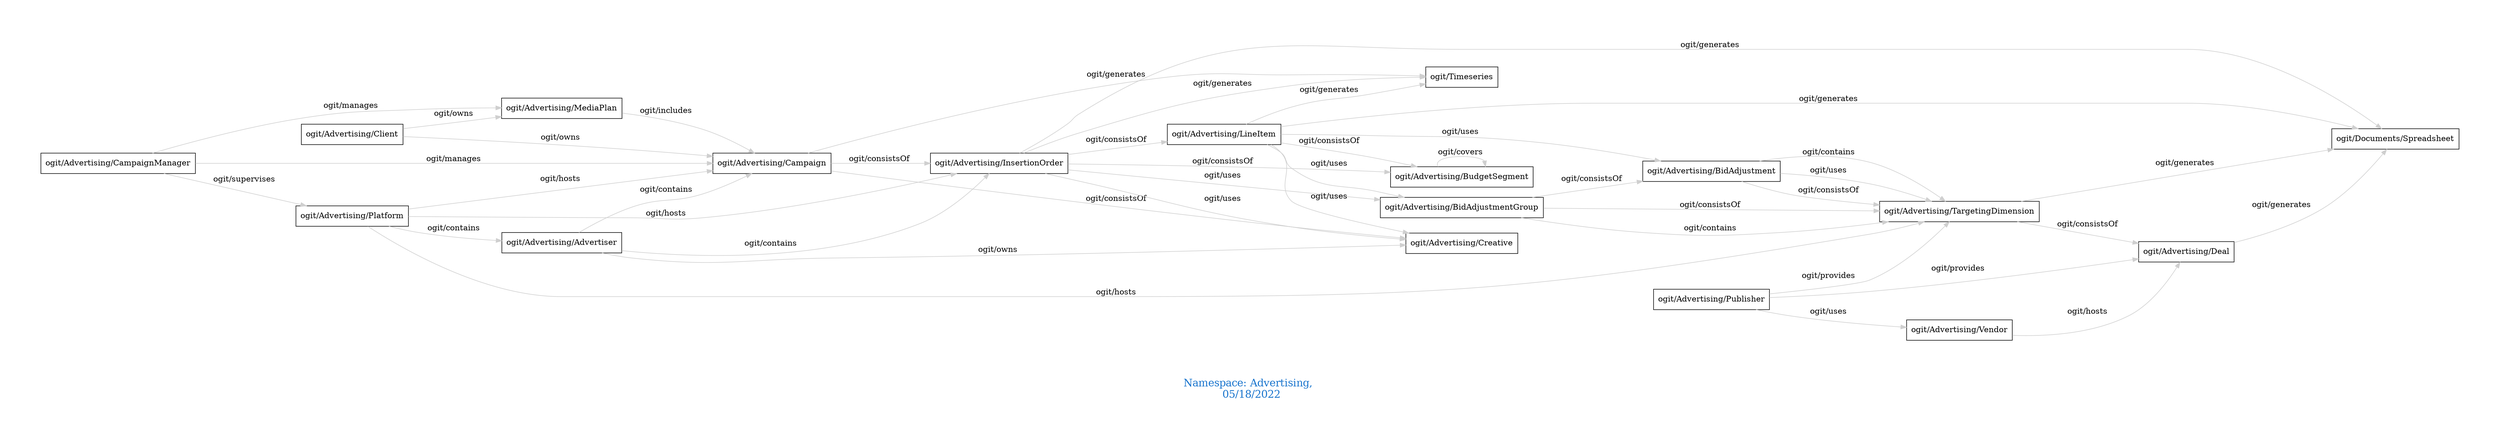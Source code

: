 digraph OGIT_ontology {
 graph [ rankdir= LR,pad=1 
fontsize = 18,
fontcolor= dodgerblue3,label = "\n\n\nNamespace: Advertising, \n 05/18/2022"];
node[shape=polygon];
edge [  color="gray81"];

   "ogit/Advertising/Advertiser" -> "ogit/Advertising/Campaign" [label="   ogit/contains    "];
   "ogit/Advertising/Advertiser" -> "ogit/Advertising/InsertionOrder" [label="   ogit/contains    "];
   "ogit/Advertising/BidAdjustment" -> "ogit/Advertising/TargetingDimension" [label="   ogit/contains    "];
   "ogit/Advertising/BidAdjustmentGroup" -> "ogit/Advertising/TargetingDimension" [label="   ogit/contains    "];
   "ogit/Advertising/Platform" -> "ogit/Advertising/Advertiser" [label="   ogit/contains    "];
   "ogit/Advertising/CampaignManager" -> "ogit/Advertising/MediaPlan" [label="   ogit/manages    "];
   "ogit/Advertising/CampaignManager" -> "ogit/Advertising/Campaign" [label="   ogit/manages    "];
   "ogit/Advertising/Platform" -> "ogit/Advertising/Campaign" [label="   ogit/hosts    "];
   "ogit/Advertising/Platform" -> "ogit/Advertising/InsertionOrder" [label="   ogit/hosts    "];
   "ogit/Advertising/Platform" -> "ogit/Advertising/TargetingDimension" [label="   ogit/hosts    "];
   "ogit/Advertising/Vendor" -> "ogit/Advertising/Deal" [label="   ogit/hosts    "];
   "ogit/Advertising/CampaignManager" -> "ogit/Advertising/Platform" [label="   ogit/supervises    "];
   "ogit/Advertising/Campaign" -> "ogit/Timeseries" [label="   ogit/generates    "];
   "ogit/Advertising/Deal" -> "ogit/Documents/Spreadsheet" [label="   ogit/generates    "];
   "ogit/Advertising/InsertionOrder" -> "ogit/Timeseries" [label="   ogit/generates    "];
   "ogit/Advertising/InsertionOrder" -> "ogit/Documents/Spreadsheet" [label="   ogit/generates    "];
   "ogit/Advertising/LineItem" -> "ogit/Timeseries" [label="   ogit/generates    "];
   "ogit/Advertising/LineItem" -> "ogit/Documents/Spreadsheet" [label="   ogit/generates    "];
   "ogit/Advertising/TargetingDimension" -> "ogit/Documents/Spreadsheet" [label="   ogit/generates    "];
   "ogit/Advertising/MediaPlan" -> "ogit/Advertising/Campaign" [label="   ogit/includes    "];
   "ogit/Advertising/Publisher" -> "ogit/Advertising/TargetingDimension" [label="   ogit/provides    "];
   "ogit/Advertising/Publisher" -> "ogit/Advertising/Deal" [label="   ogit/provides    "];
   "ogit/Advertising/Advertiser" -> "ogit/Advertising/Creative" [label="   ogit/owns    "];
   "ogit/Advertising/Client" -> "ogit/Advertising/MediaPlan" [label="   ogit/owns    "];
   "ogit/Advertising/Client" -> "ogit/Advertising/Campaign" [label="   ogit/owns    "];
   "ogit/Advertising/BidAdjustment" -> "ogit/Advertising/TargetingDimension" [label="   ogit/uses    "];
   "ogit/Advertising/InsertionOrder" -> "ogit/Advertising/Creative" [label="   ogit/uses    "];
   "ogit/Advertising/InsertionOrder" -> "ogit/Advertising/BidAdjustmentGroup" [label="   ogit/uses    "];
   "ogit/Advertising/LineItem" -> "ogit/Advertising/Creative" [label="   ogit/uses    "];
   "ogit/Advertising/LineItem" -> "ogit/Advertising/BidAdjustmentGroup" [label="   ogit/uses    "];
   "ogit/Advertising/LineItem" -> "ogit/Advertising/BidAdjustment" [label="   ogit/uses    "];
   "ogit/Advertising/Publisher" -> "ogit/Advertising/Vendor" [label="   ogit/uses    "];
   "ogit/Advertising/BidAdjustment" -> "ogit/Advertising/TargetingDimension" [label="   ogit/consistsOf    "];
   "ogit/Advertising/BidAdjustmentGroup" -> "ogit/Advertising/BidAdjustment" [label="   ogit/consistsOf    "];
   "ogit/Advertising/BidAdjustmentGroup" -> "ogit/Advertising/TargetingDimension" [label="   ogit/consistsOf    "];
   "ogit/Advertising/Campaign" -> "ogit/Advertising/InsertionOrder" [label="   ogit/consistsOf    "];
   "ogit/Advertising/Campaign" -> "ogit/Advertising/Creative" [label="   ogit/consistsOf    "];
   "ogit/Advertising/InsertionOrder" -> "ogit/Advertising/LineItem" [label="   ogit/consistsOf    "];
   "ogit/Advertising/InsertionOrder" -> "ogit/Advertising/BudgetSegment" [label="   ogit/consistsOf    "];
   "ogit/Advertising/LineItem" -> "ogit/Advertising/BudgetSegment" [label="   ogit/consistsOf    "];
   "ogit/Advertising/TargetingDimension" -> "ogit/Advertising/Deal" [label="   ogit/consistsOf    "];
   "ogit/Advertising/BudgetSegment" -> "ogit/Advertising/BudgetSegment" [label="   ogit/covers    "];
}
